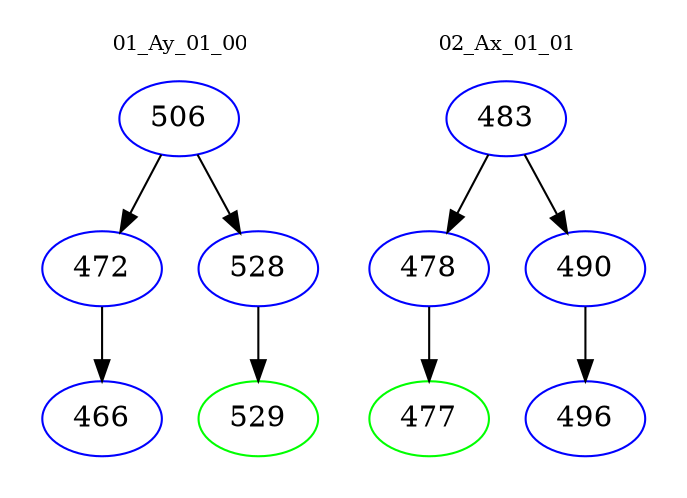 digraph{
subgraph cluster_0 {
color = white
label = "01_Ay_01_00";
fontsize=10;
T0_506 [label="506", color="blue"]
T0_506 -> T0_472 [color="black"]
T0_472 [label="472", color="blue"]
T0_472 -> T0_466 [color="black"]
T0_466 [label="466", color="blue"]
T0_506 -> T0_528 [color="black"]
T0_528 [label="528", color="blue"]
T0_528 -> T0_529 [color="black"]
T0_529 [label="529", color="green"]
}
subgraph cluster_1 {
color = white
label = "02_Ax_01_01";
fontsize=10;
T1_483 [label="483", color="blue"]
T1_483 -> T1_478 [color="black"]
T1_478 [label="478", color="blue"]
T1_478 -> T1_477 [color="black"]
T1_477 [label="477", color="green"]
T1_483 -> T1_490 [color="black"]
T1_490 [label="490", color="blue"]
T1_490 -> T1_496 [color="black"]
T1_496 [label="496", color="blue"]
}
}
